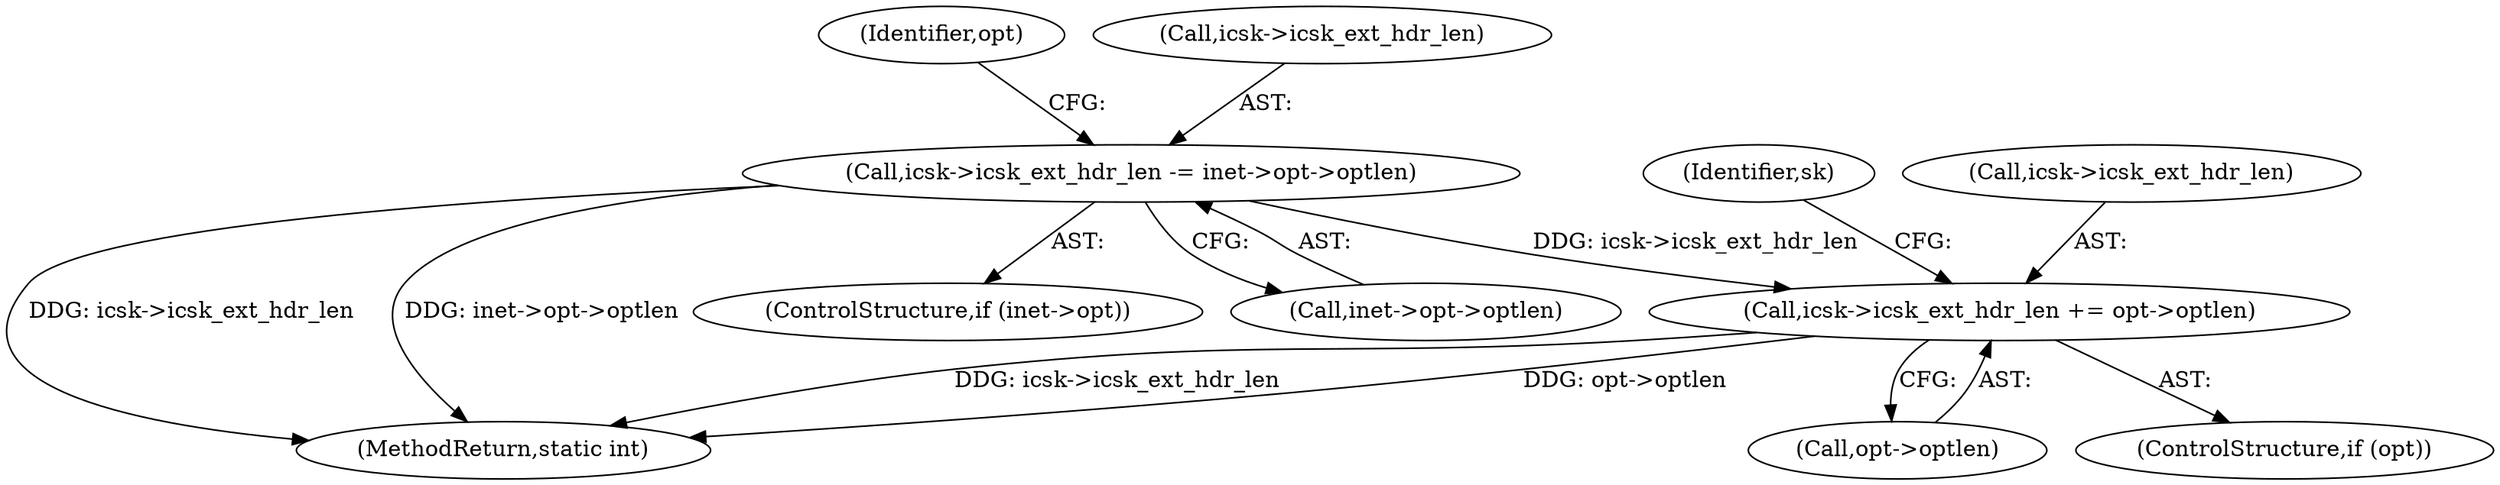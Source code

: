 digraph "1_linux_f6d8bd051c391c1c0458a30b2a7abcd939329259_26@del" {
"1000336" [label="(Call,icsk->icsk_ext_hdr_len += opt->optlen)"];
"1000325" [label="(Call,icsk->icsk_ext_hdr_len -= inet->opt->optlen)"];
"1000344" [label="(Identifier,sk)"];
"1000329" [label="(Call,inet->opt->optlen)"];
"1000335" [label="(Identifier,opt)"];
"1000337" [label="(Call,icsk->icsk_ext_hdr_len)"];
"1000326" [label="(Call,icsk->icsk_ext_hdr_len)"];
"1000334" [label="(ControlStructure,if (opt))"];
"1000325" [label="(Call,icsk->icsk_ext_hdr_len -= inet->opt->optlen)"];
"1001720" [label="(MethodReturn,static int)"];
"1000321" [label="(ControlStructure,if (inet->opt))"];
"1000340" [label="(Call,opt->optlen)"];
"1000336" [label="(Call,icsk->icsk_ext_hdr_len += opt->optlen)"];
"1000336" -> "1000334"  [label="AST: "];
"1000336" -> "1000340"  [label="CFG: "];
"1000337" -> "1000336"  [label="AST: "];
"1000340" -> "1000336"  [label="AST: "];
"1000344" -> "1000336"  [label="CFG: "];
"1000336" -> "1001720"  [label="DDG: opt->optlen"];
"1000336" -> "1001720"  [label="DDG: icsk->icsk_ext_hdr_len"];
"1000325" -> "1000336"  [label="DDG: icsk->icsk_ext_hdr_len"];
"1000325" -> "1000321"  [label="AST: "];
"1000325" -> "1000329"  [label="CFG: "];
"1000326" -> "1000325"  [label="AST: "];
"1000329" -> "1000325"  [label="AST: "];
"1000335" -> "1000325"  [label="CFG: "];
"1000325" -> "1001720"  [label="DDG: icsk->icsk_ext_hdr_len"];
"1000325" -> "1001720"  [label="DDG: inet->opt->optlen"];
}
